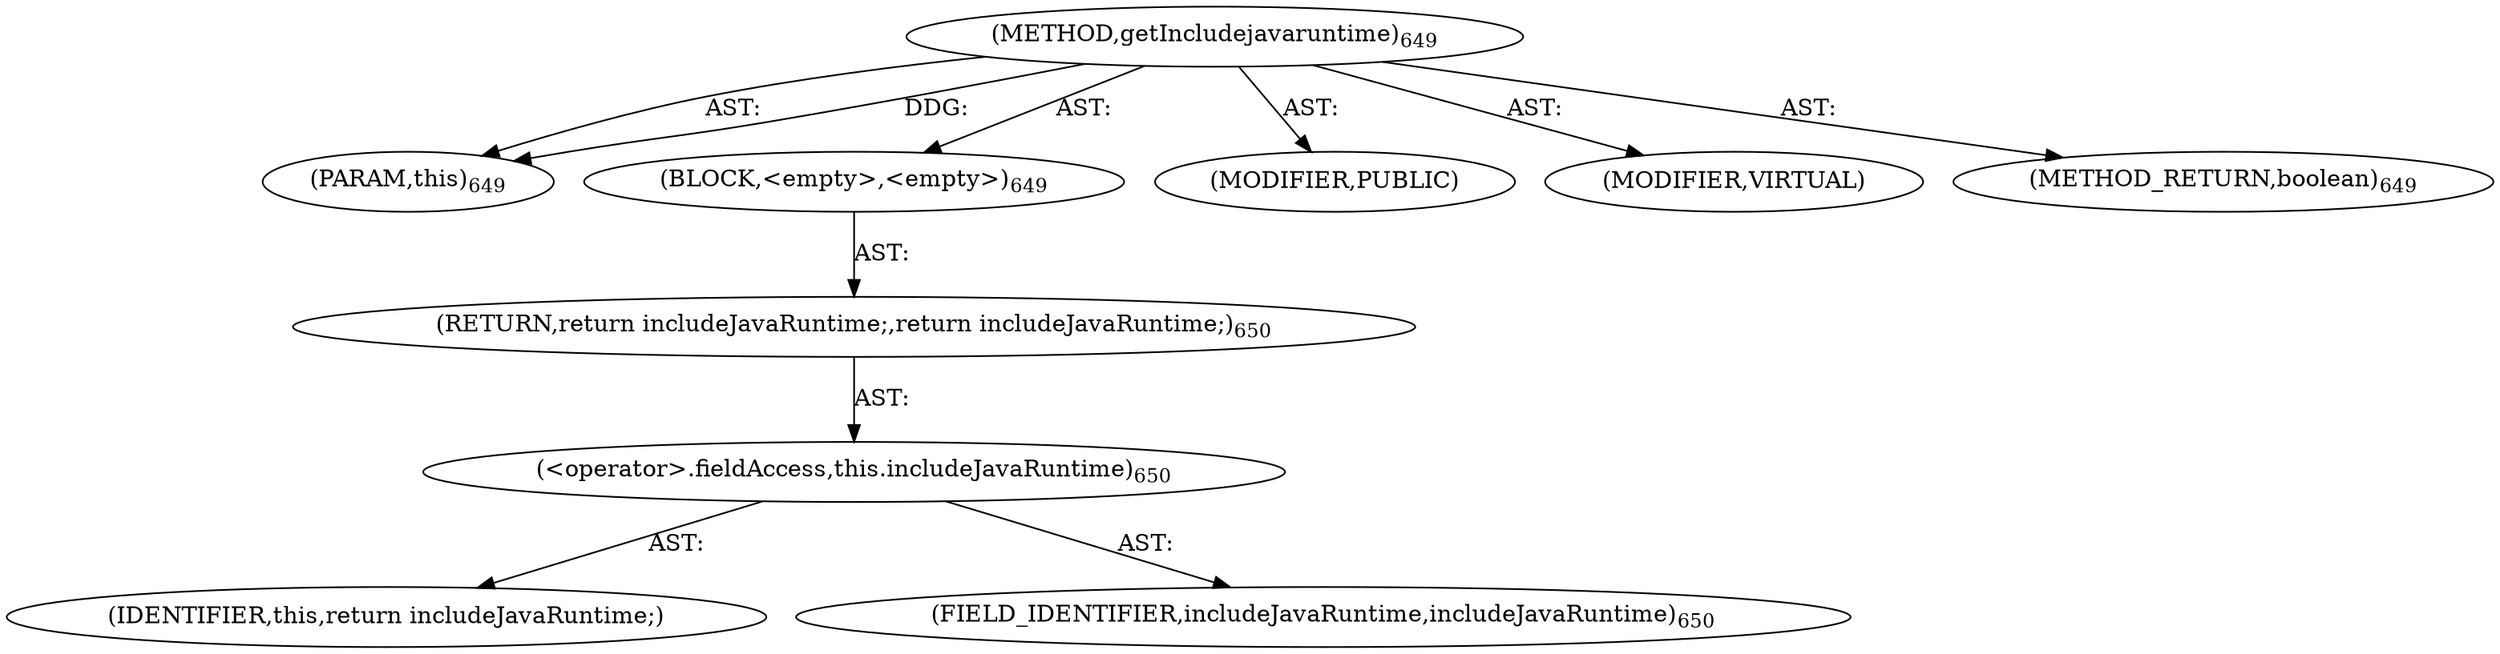 digraph "getIncludejavaruntime" {  
"111669149748" [label = <(METHOD,getIncludejavaruntime)<SUB>649</SUB>> ]
"115964117082" [label = <(PARAM,this)<SUB>649</SUB>> ]
"25769803851" [label = <(BLOCK,&lt;empty&gt;,&lt;empty&gt;)<SUB>649</SUB>> ]
"146028888090" [label = <(RETURN,return includeJavaRuntime;,return includeJavaRuntime;)<SUB>650</SUB>> ]
"30064771278" [label = <(&lt;operator&gt;.fieldAccess,this.includeJavaRuntime)<SUB>650</SUB>> ]
"68719476912" [label = <(IDENTIFIER,this,return includeJavaRuntime;)> ]
"55834574949" [label = <(FIELD_IDENTIFIER,includeJavaRuntime,includeJavaRuntime)<SUB>650</SUB>> ]
"133143986309" [label = <(MODIFIER,PUBLIC)> ]
"133143986310" [label = <(MODIFIER,VIRTUAL)> ]
"128849018932" [label = <(METHOD_RETURN,boolean)<SUB>649</SUB>> ]
  "111669149748" -> "115964117082"  [ label = "AST: "] 
  "111669149748" -> "25769803851"  [ label = "AST: "] 
  "111669149748" -> "133143986309"  [ label = "AST: "] 
  "111669149748" -> "133143986310"  [ label = "AST: "] 
  "111669149748" -> "128849018932"  [ label = "AST: "] 
  "25769803851" -> "146028888090"  [ label = "AST: "] 
  "146028888090" -> "30064771278"  [ label = "AST: "] 
  "30064771278" -> "68719476912"  [ label = "AST: "] 
  "30064771278" -> "55834574949"  [ label = "AST: "] 
  "111669149748" -> "115964117082"  [ label = "DDG: "] 
}
